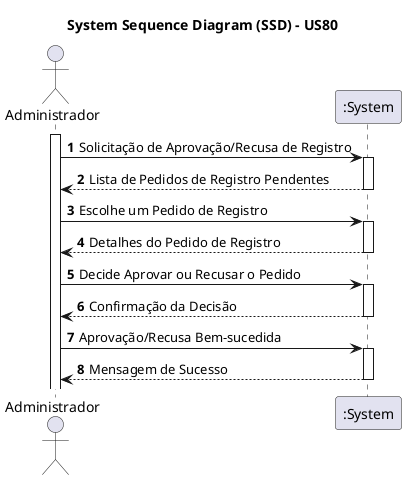 @startuml
skinparam packageStyle rectangle
skinparam shadowing false

title System Sequence Diagram (SSD) - US80

autonumber

actor "Administrador" as Admin
participant ":System" as System

activate Admin

    Admin -> System : Solicitação de Aprovação/Recusa de Registro
    activate System

        System --> Admin : Lista de Pedidos de Registro Pendentes
    deactivate System

    Admin -> System : Escolhe um Pedido de Registro
    activate System

        System --> Admin : Detalhes do Pedido de Registro
    deactivate System

    Admin -> System : Decide Aprovar ou Recusar o Pedido
    activate System

        System --> Admin : Confirmação da Decisão
    deactivate System

    Admin -> System : Aprovação/Recusa Bem-sucedida
    activate System

        System --> Admin : Mensagem de Sucesso
    deactivate System

@enduml

